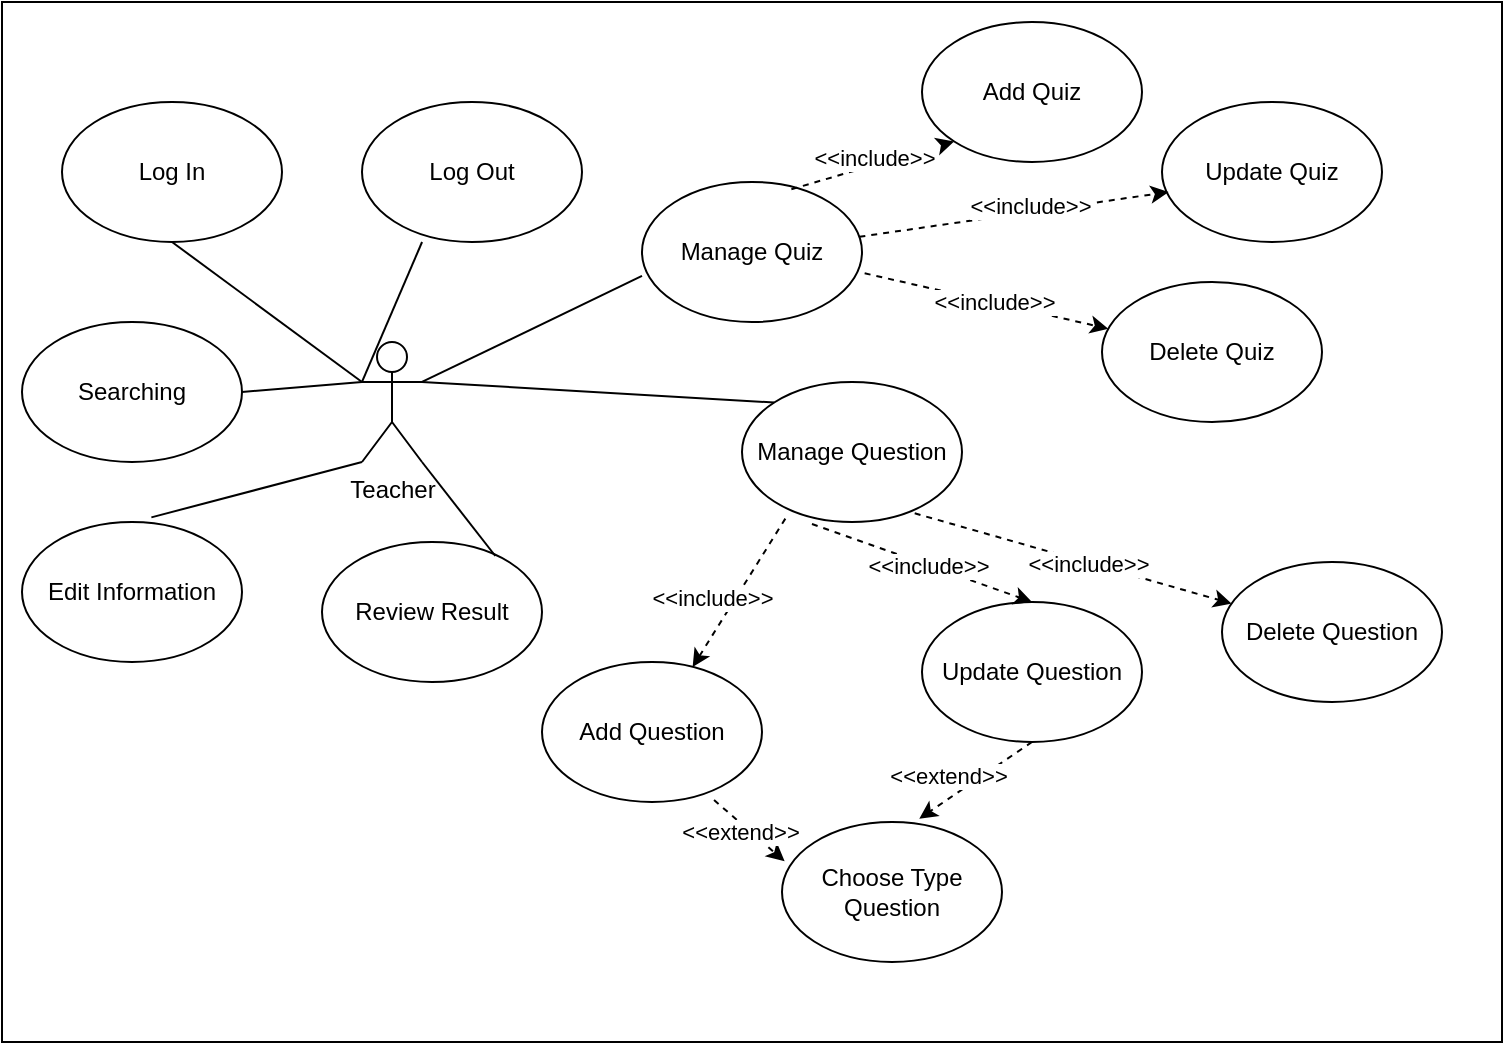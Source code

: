 <mxfile version="13.9.9" type="device"><diagram id="LwRp7DCHyhhuaw13UAVN" name="Page-1"><mxGraphModel dx="768" dy="528" grid="1" gridSize="10" guides="1" tooltips="1" connect="1" arrows="1" fold="1" page="1" pageScale="1" pageWidth="850" pageHeight="1100" math="0" shadow="0"><root><mxCell id="0"/><mxCell id="1" parent="0"/><mxCell id="6ZsI3Z9vLF4VI3i5l_vw-1" value="" style="rounded=0;whiteSpace=wrap;html=1;" parent="1" vertex="1"><mxGeometry y="20" width="750" height="520" as="geometry"/></mxCell><mxCell id="vfPrtmQ9kCFjKamPcepu-1" value="Teacher" style="shape=umlActor;verticalLabelPosition=bottom;verticalAlign=top;html=1;outlineConnect=0;" parent="1" vertex="1"><mxGeometry x="180" y="190" width="30" height="60" as="geometry"/></mxCell><mxCell id="vfPrtmQ9kCFjKamPcepu-2" value="Log In" style="ellipse;whiteSpace=wrap;html=1;" parent="1" vertex="1"><mxGeometry x="30" y="70" width="110" height="70" as="geometry"/></mxCell><mxCell id="vfPrtmQ9kCFjKamPcepu-3" value="Log Out" style="ellipse;whiteSpace=wrap;html=1;" parent="1" vertex="1"><mxGeometry x="180" y="70" width="110" height="70" as="geometry"/></mxCell><mxCell id="vfPrtmQ9kCFjKamPcepu-4" value="" style="endArrow=none;html=1;exitX=0.5;exitY=1;exitDx=0;exitDy=0;entryX=0;entryY=0.333;entryDx=0;entryDy=0;entryPerimeter=0;" parent="1" source="vfPrtmQ9kCFjKamPcepu-2" target="vfPrtmQ9kCFjKamPcepu-1" edge="1"><mxGeometry width="50" height="50" relative="1" as="geometry"><mxPoint x="370" y="300" as="sourcePoint"/><mxPoint x="420" y="250" as="targetPoint"/></mxGeometry></mxCell><mxCell id="vfPrtmQ9kCFjKamPcepu-5" value="" style="endArrow=none;html=1;exitX=0;exitY=0.333;exitDx=0;exitDy=0;exitPerimeter=0;entryX=0.273;entryY=1;entryDx=0;entryDy=0;entryPerimeter=0;" parent="1" source="vfPrtmQ9kCFjKamPcepu-1" target="vfPrtmQ9kCFjKamPcepu-3" edge="1"><mxGeometry width="50" height="50" relative="1" as="geometry"><mxPoint x="370" y="300" as="sourcePoint"/><mxPoint x="420" y="250" as="targetPoint"/></mxGeometry></mxCell><mxCell id="vfPrtmQ9kCFjKamPcepu-6" value="Manage Quiz" style="ellipse;whiteSpace=wrap;html=1;" parent="1" vertex="1"><mxGeometry x="320" y="110" width="110" height="70" as="geometry"/></mxCell><mxCell id="vfPrtmQ9kCFjKamPcepu-19" value="" style="endArrow=none;html=1;entryX=0;entryY=0.671;entryDx=0;entryDy=0;entryPerimeter=0;exitX=1;exitY=0.333;exitDx=0;exitDy=0;exitPerimeter=0;" parent="1" source="vfPrtmQ9kCFjKamPcepu-1" target="vfPrtmQ9kCFjKamPcepu-6" edge="1"><mxGeometry width="50" height="50" relative="1" as="geometry"><mxPoint x="250" y="230" as="sourcePoint"/><mxPoint x="220.03" y="150" as="targetPoint"/></mxGeometry></mxCell><mxCell id="vfPrtmQ9kCFjKamPcepu-20" value="Manage Question" style="ellipse;whiteSpace=wrap;html=1;" parent="1" vertex="1"><mxGeometry x="370" y="210" width="110" height="70" as="geometry"/></mxCell><mxCell id="vfPrtmQ9kCFjKamPcepu-21" value="Delete Question" style="ellipse;whiteSpace=wrap;html=1;" parent="1" vertex="1"><mxGeometry x="610" y="300" width="110" height="70" as="geometry"/></mxCell><mxCell id="vfPrtmQ9kCFjKamPcepu-22" value="Update Question" style="ellipse;whiteSpace=wrap;html=1;" parent="1" vertex="1"><mxGeometry x="460" y="320" width="110" height="70" as="geometry"/></mxCell><mxCell id="vfPrtmQ9kCFjKamPcepu-23" value="Add Question" style="ellipse;whiteSpace=wrap;html=1;" parent="1" vertex="1"><mxGeometry x="270" y="350" width="110" height="70" as="geometry"/></mxCell><mxCell id="vfPrtmQ9kCFjKamPcepu-24" value="" style="endArrow=classic;dashed=1;html=1;exitX=0.197;exitY=0.976;exitDx=0;exitDy=0;endFill=1;exitPerimeter=0;" parent="1" source="vfPrtmQ9kCFjKamPcepu-20" target="vfPrtmQ9kCFjKamPcepu-23" edge="1"><mxGeometry width="50" height="50" relative="1" as="geometry"><mxPoint x="413.38" y="119.65" as="sourcePoint"/><mxPoint x="519.34" y="90.33" as="targetPoint"/></mxGeometry></mxCell><mxCell id="vfPrtmQ9kCFjKamPcepu-25" value="&amp;lt;&amp;lt;include&amp;gt;&amp;gt;" style="edgeLabel;html=1;align=center;verticalAlign=middle;resizable=0;points=[];" parent="vfPrtmQ9kCFjKamPcepu-24" vertex="1" connectable="0"><mxGeometry x="0.193" y="-2" relative="1" as="geometry"><mxPoint x="-7.52" y="-3.98" as="offset"/></mxGeometry></mxCell><mxCell id="vfPrtmQ9kCFjKamPcepu-26" value="" style="endArrow=classic;dashed=1;html=1;exitX=0.318;exitY=1.014;exitDx=0;exitDy=0;entryX=0.5;entryY=0;entryDx=0;entryDy=0;endFill=1;exitPerimeter=0;" parent="1" source="vfPrtmQ9kCFjKamPcepu-20" target="vfPrtmQ9kCFjKamPcepu-22" edge="1"><mxGeometry width="50" height="50" relative="1" as="geometry"><mxPoint x="325" y="315" as="sourcePoint"/><mxPoint x="189.32" y="382.31" as="targetPoint"/></mxGeometry></mxCell><mxCell id="vfPrtmQ9kCFjKamPcepu-27" value="&amp;lt;&amp;lt;include&amp;gt;&amp;gt;" style="edgeLabel;html=1;align=center;verticalAlign=middle;resizable=0;points=[];" parent="vfPrtmQ9kCFjKamPcepu-26" vertex="1" connectable="0"><mxGeometry x="0.193" y="-2" relative="1" as="geometry"><mxPoint x="-7.52" y="-3.98" as="offset"/></mxGeometry></mxCell><mxCell id="vfPrtmQ9kCFjKamPcepu-28" value="" style="endArrow=classic;dashed=1;html=1;exitX=0.785;exitY=0.938;exitDx=0;exitDy=0;endFill=1;exitPerimeter=0;" parent="1" source="vfPrtmQ9kCFjKamPcepu-20" target="vfPrtmQ9kCFjKamPcepu-21" edge="1"><mxGeometry width="50" height="50" relative="1" as="geometry"><mxPoint x="359.98" y="350.98" as="sourcePoint"/><mxPoint x="315" y="390" as="targetPoint"/></mxGeometry></mxCell><mxCell id="vfPrtmQ9kCFjKamPcepu-29" value="&amp;lt;&amp;lt;include&amp;gt;&amp;gt;" style="edgeLabel;html=1;align=center;verticalAlign=middle;resizable=0;points=[];" parent="vfPrtmQ9kCFjKamPcepu-28" vertex="1" connectable="0"><mxGeometry x="0.193" y="-2" relative="1" as="geometry"><mxPoint x="-7.52" y="-3.98" as="offset"/></mxGeometry></mxCell><mxCell id="vfPrtmQ9kCFjKamPcepu-33" value="" style="endArrow=none;html=1;entryX=0;entryY=0;entryDx=0;entryDy=0;exitX=1;exitY=0.333;exitDx=0;exitDy=0;exitPerimeter=0;" parent="1" source="vfPrtmQ9kCFjKamPcepu-1" target="vfPrtmQ9kCFjKamPcepu-20" edge="1"><mxGeometry width="50" height="50" relative="1" as="geometry"><mxPoint x="220" y="220" as="sourcePoint"/><mxPoint x="330" y="166.97" as="targetPoint"/></mxGeometry></mxCell><mxCell id="vfPrtmQ9kCFjKamPcepu-34" value="" style="endArrow=classic;dashed=1;html=1;exitX=0.782;exitY=0.986;exitDx=0;exitDy=0;endFill=1;exitPerimeter=0;entryX=0.012;entryY=0.281;entryDx=0;entryDy=0;entryPerimeter=0;" parent="1" source="vfPrtmQ9kCFjKamPcepu-23" target="vfPrtmQ9kCFjKamPcepu-36" edge="1"><mxGeometry width="50" height="50" relative="1" as="geometry"><mxPoint x="351.85" y="500.0" as="sourcePoint"/><mxPoint x="370" y="530" as="targetPoint"/></mxGeometry></mxCell><mxCell id="vfPrtmQ9kCFjKamPcepu-35" value="&amp;lt;&amp;lt;extend&amp;gt;&amp;gt;" style="edgeLabel;html=1;align=center;verticalAlign=middle;resizable=0;points=[];" parent="vfPrtmQ9kCFjKamPcepu-34" vertex="1" connectable="0"><mxGeometry x="0.193" y="-2" relative="1" as="geometry"><mxPoint x="-7.52" y="-3.98" as="offset"/></mxGeometry></mxCell><mxCell id="vfPrtmQ9kCFjKamPcepu-36" value="Choose Type Question" style="ellipse;whiteSpace=wrap;html=1;" parent="1" vertex="1"><mxGeometry x="390" y="430" width="110" height="70" as="geometry"/></mxCell><mxCell id="vfPrtmQ9kCFjKamPcepu-37" value="" style="endArrow=classic;dashed=1;html=1;exitX=0.5;exitY=1;exitDx=0;exitDy=0;endFill=1;entryX=0.624;entryY=-0.024;entryDx=0;entryDy=0;entryPerimeter=0;" parent="1" source="vfPrtmQ9kCFjKamPcepu-22" target="vfPrtmQ9kCFjKamPcepu-36" edge="1"><mxGeometry width="50" height="50" relative="1" as="geometry"><mxPoint x="326.02" y="499.02" as="sourcePoint"/><mxPoint x="391.32" y="549.67" as="targetPoint"/></mxGeometry></mxCell><mxCell id="vfPrtmQ9kCFjKamPcepu-38" value="&amp;lt;&amp;lt;extend&amp;gt;&amp;gt;" style="edgeLabel;html=1;align=center;verticalAlign=middle;resizable=0;points=[];" parent="vfPrtmQ9kCFjKamPcepu-37" vertex="1" connectable="0"><mxGeometry x="0.193" y="-2" relative="1" as="geometry"><mxPoint x="-7.52" y="-3.98" as="offset"/></mxGeometry></mxCell><mxCell id="vfPrtmQ9kCFjKamPcepu-39" value="Review Result" style="ellipse;whiteSpace=wrap;html=1;" parent="1" vertex="1"><mxGeometry x="160" y="290" width="110" height="70" as="geometry"/></mxCell><mxCell id="vfPrtmQ9kCFjKamPcepu-40" value="Edit Information" style="ellipse;whiteSpace=wrap;html=1;" parent="1" vertex="1"><mxGeometry x="10" y="280" width="110" height="70" as="geometry"/></mxCell><mxCell id="vfPrtmQ9kCFjKamPcepu-41" value="" style="endArrow=none;html=1;exitX=0.588;exitY=-0.033;exitDx=0;exitDy=0;entryX=0;entryY=1;entryDx=0;entryDy=0;entryPerimeter=0;exitPerimeter=0;" parent="1" source="vfPrtmQ9kCFjKamPcepu-40" target="vfPrtmQ9kCFjKamPcepu-1" edge="1"><mxGeometry width="50" height="50" relative="1" as="geometry"><mxPoint x="95" y="150" as="sourcePoint"/><mxPoint x="190" y="220" as="targetPoint"/></mxGeometry></mxCell><mxCell id="vfPrtmQ9kCFjKamPcepu-42" value="" style="endArrow=none;html=1;exitX=0.788;exitY=0.1;exitDx=0;exitDy=0;entryX=1;entryY=1;entryDx=0;entryDy=0;entryPerimeter=0;exitPerimeter=0;" parent="1" source="vfPrtmQ9kCFjKamPcepu-39" target="vfPrtmQ9kCFjKamPcepu-1" edge="1"><mxGeometry width="50" height="50" relative="1" as="geometry"><mxPoint x="84.68" y="277.69" as="sourcePoint"/><mxPoint x="190" y="260" as="targetPoint"/></mxGeometry></mxCell><mxCell id="2vbZWY_bWssWUHj8cfyZ-1" value="Add Quiz" style="ellipse;whiteSpace=wrap;html=1;" parent="1" vertex="1"><mxGeometry x="460" y="30" width="110" height="70" as="geometry"/></mxCell><mxCell id="2vbZWY_bWssWUHj8cfyZ-2" value="Update Quiz" style="ellipse;whiteSpace=wrap;html=1;" parent="1" vertex="1"><mxGeometry x="580" y="70" width="110" height="70" as="geometry"/></mxCell><mxCell id="2vbZWY_bWssWUHj8cfyZ-3" value="Delete Quiz" style="ellipse;whiteSpace=wrap;html=1;" parent="1" vertex="1"><mxGeometry x="550" y="160" width="110" height="70" as="geometry"/></mxCell><mxCell id="2vbZWY_bWssWUHj8cfyZ-4" value="" style="endArrow=classic;dashed=1;html=1;exitX=0.679;exitY=0.052;exitDx=0;exitDy=0;endFill=1;exitPerimeter=0;entryX=0;entryY=1;entryDx=0;entryDy=0;" parent="1" source="vfPrtmQ9kCFjKamPcepu-6" target="2vbZWY_bWssWUHj8cfyZ-1" edge="1"><mxGeometry width="50" height="50" relative="1" as="geometry"><mxPoint x="320.0" y="100.66" as="sourcePoint"/><mxPoint x="493.65" y="100" as="targetPoint"/></mxGeometry></mxCell><mxCell id="2vbZWY_bWssWUHj8cfyZ-5" value="&amp;lt;&amp;lt;include&amp;gt;&amp;gt;" style="edgeLabel;html=1;align=center;verticalAlign=middle;resizable=0;points=[];" parent="2vbZWY_bWssWUHj8cfyZ-4" vertex="1" connectable="0"><mxGeometry x="0.193" y="-2" relative="1" as="geometry"><mxPoint x="-7.52" y="-3.98" as="offset"/></mxGeometry></mxCell><mxCell id="2vbZWY_bWssWUHj8cfyZ-6" value="" style="endArrow=classic;dashed=1;html=1;endFill=1;entryX=0.03;entryY=0.643;entryDx=0;entryDy=0;entryPerimeter=0;" parent="1" source="vfPrtmQ9kCFjKamPcepu-6" target="2vbZWY_bWssWUHj8cfyZ-2" edge="1"><mxGeometry width="50" height="50" relative="1" as="geometry"><mxPoint x="404.69" y="123.64" as="sourcePoint"/><mxPoint x="486.109" y="99.749" as="targetPoint"/></mxGeometry></mxCell><mxCell id="2vbZWY_bWssWUHj8cfyZ-7" value="&amp;lt;&amp;lt;include&amp;gt;&amp;gt;" style="edgeLabel;html=1;align=center;verticalAlign=middle;resizable=0;points=[];" parent="2vbZWY_bWssWUHj8cfyZ-6" vertex="1" connectable="0"><mxGeometry x="0.193" y="-2" relative="1" as="geometry"><mxPoint x="-7.52" y="-3.98" as="offset"/></mxGeometry></mxCell><mxCell id="2vbZWY_bWssWUHj8cfyZ-8" value="" style="endArrow=classic;dashed=1;html=1;endFill=1;exitX=1.012;exitY=0.652;exitDx=0;exitDy=0;exitPerimeter=0;" parent="1" source="vfPrtmQ9kCFjKamPcepu-6" target="2vbZWY_bWssWUHj8cfyZ-3" edge="1"><mxGeometry width="50" height="50" relative="1" as="geometry"><mxPoint x="438.726" y="147.509" as="sourcePoint"/><mxPoint x="593.3" y="125.01" as="targetPoint"/></mxGeometry></mxCell><mxCell id="2vbZWY_bWssWUHj8cfyZ-9" value="&amp;lt;&amp;lt;include&amp;gt;&amp;gt;" style="edgeLabel;html=1;align=center;verticalAlign=middle;resizable=0;points=[];" parent="2vbZWY_bWssWUHj8cfyZ-8" vertex="1" connectable="0"><mxGeometry x="0.193" y="-2" relative="1" as="geometry"><mxPoint x="-7.52" y="-3.98" as="offset"/></mxGeometry></mxCell><mxCell id="M13JFF0k0QFhTuUp1YlW-1" value="Searching" style="ellipse;whiteSpace=wrap;html=1;" vertex="1" parent="1"><mxGeometry x="10" y="180" width="110" height="70" as="geometry"/></mxCell><mxCell id="M13JFF0k0QFhTuUp1YlW-3" value="" style="endArrow=none;html=1;exitX=1;exitY=0.5;exitDx=0;exitDy=0;entryX=0;entryY=0.333;entryDx=0;entryDy=0;entryPerimeter=0;" edge="1" parent="1" source="M13JFF0k0QFhTuUp1YlW-1" target="vfPrtmQ9kCFjKamPcepu-1"><mxGeometry width="50" height="50" relative="1" as="geometry"><mxPoint x="95" y="150" as="sourcePoint"/><mxPoint x="190" y="220" as="targetPoint"/></mxGeometry></mxCell></root></mxGraphModel></diagram></mxfile>